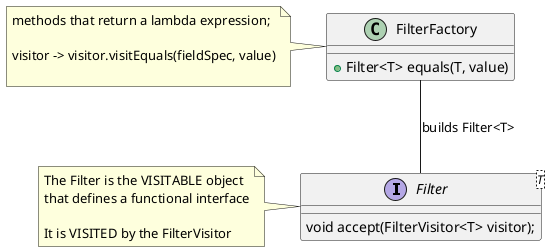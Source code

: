 @startuml

interface Filter<T> {
    void accept(FilterVisitor<T> visitor);
}
note left of Filter
    The Filter is the VISITABLE object 
    that defines a functional interface
    
    It is VISITED by the FilterVisitor
end note

class FilterFactory {
    + Filter<T> equals(T, value)
}
note left of FilterFactory
    methods that return a lambda expression;
        
    visitor -> visitor.visitEquals(fieldSpec, value)
    
end note
FilterFactory -- Filter : builds Filter<T>

@enduml